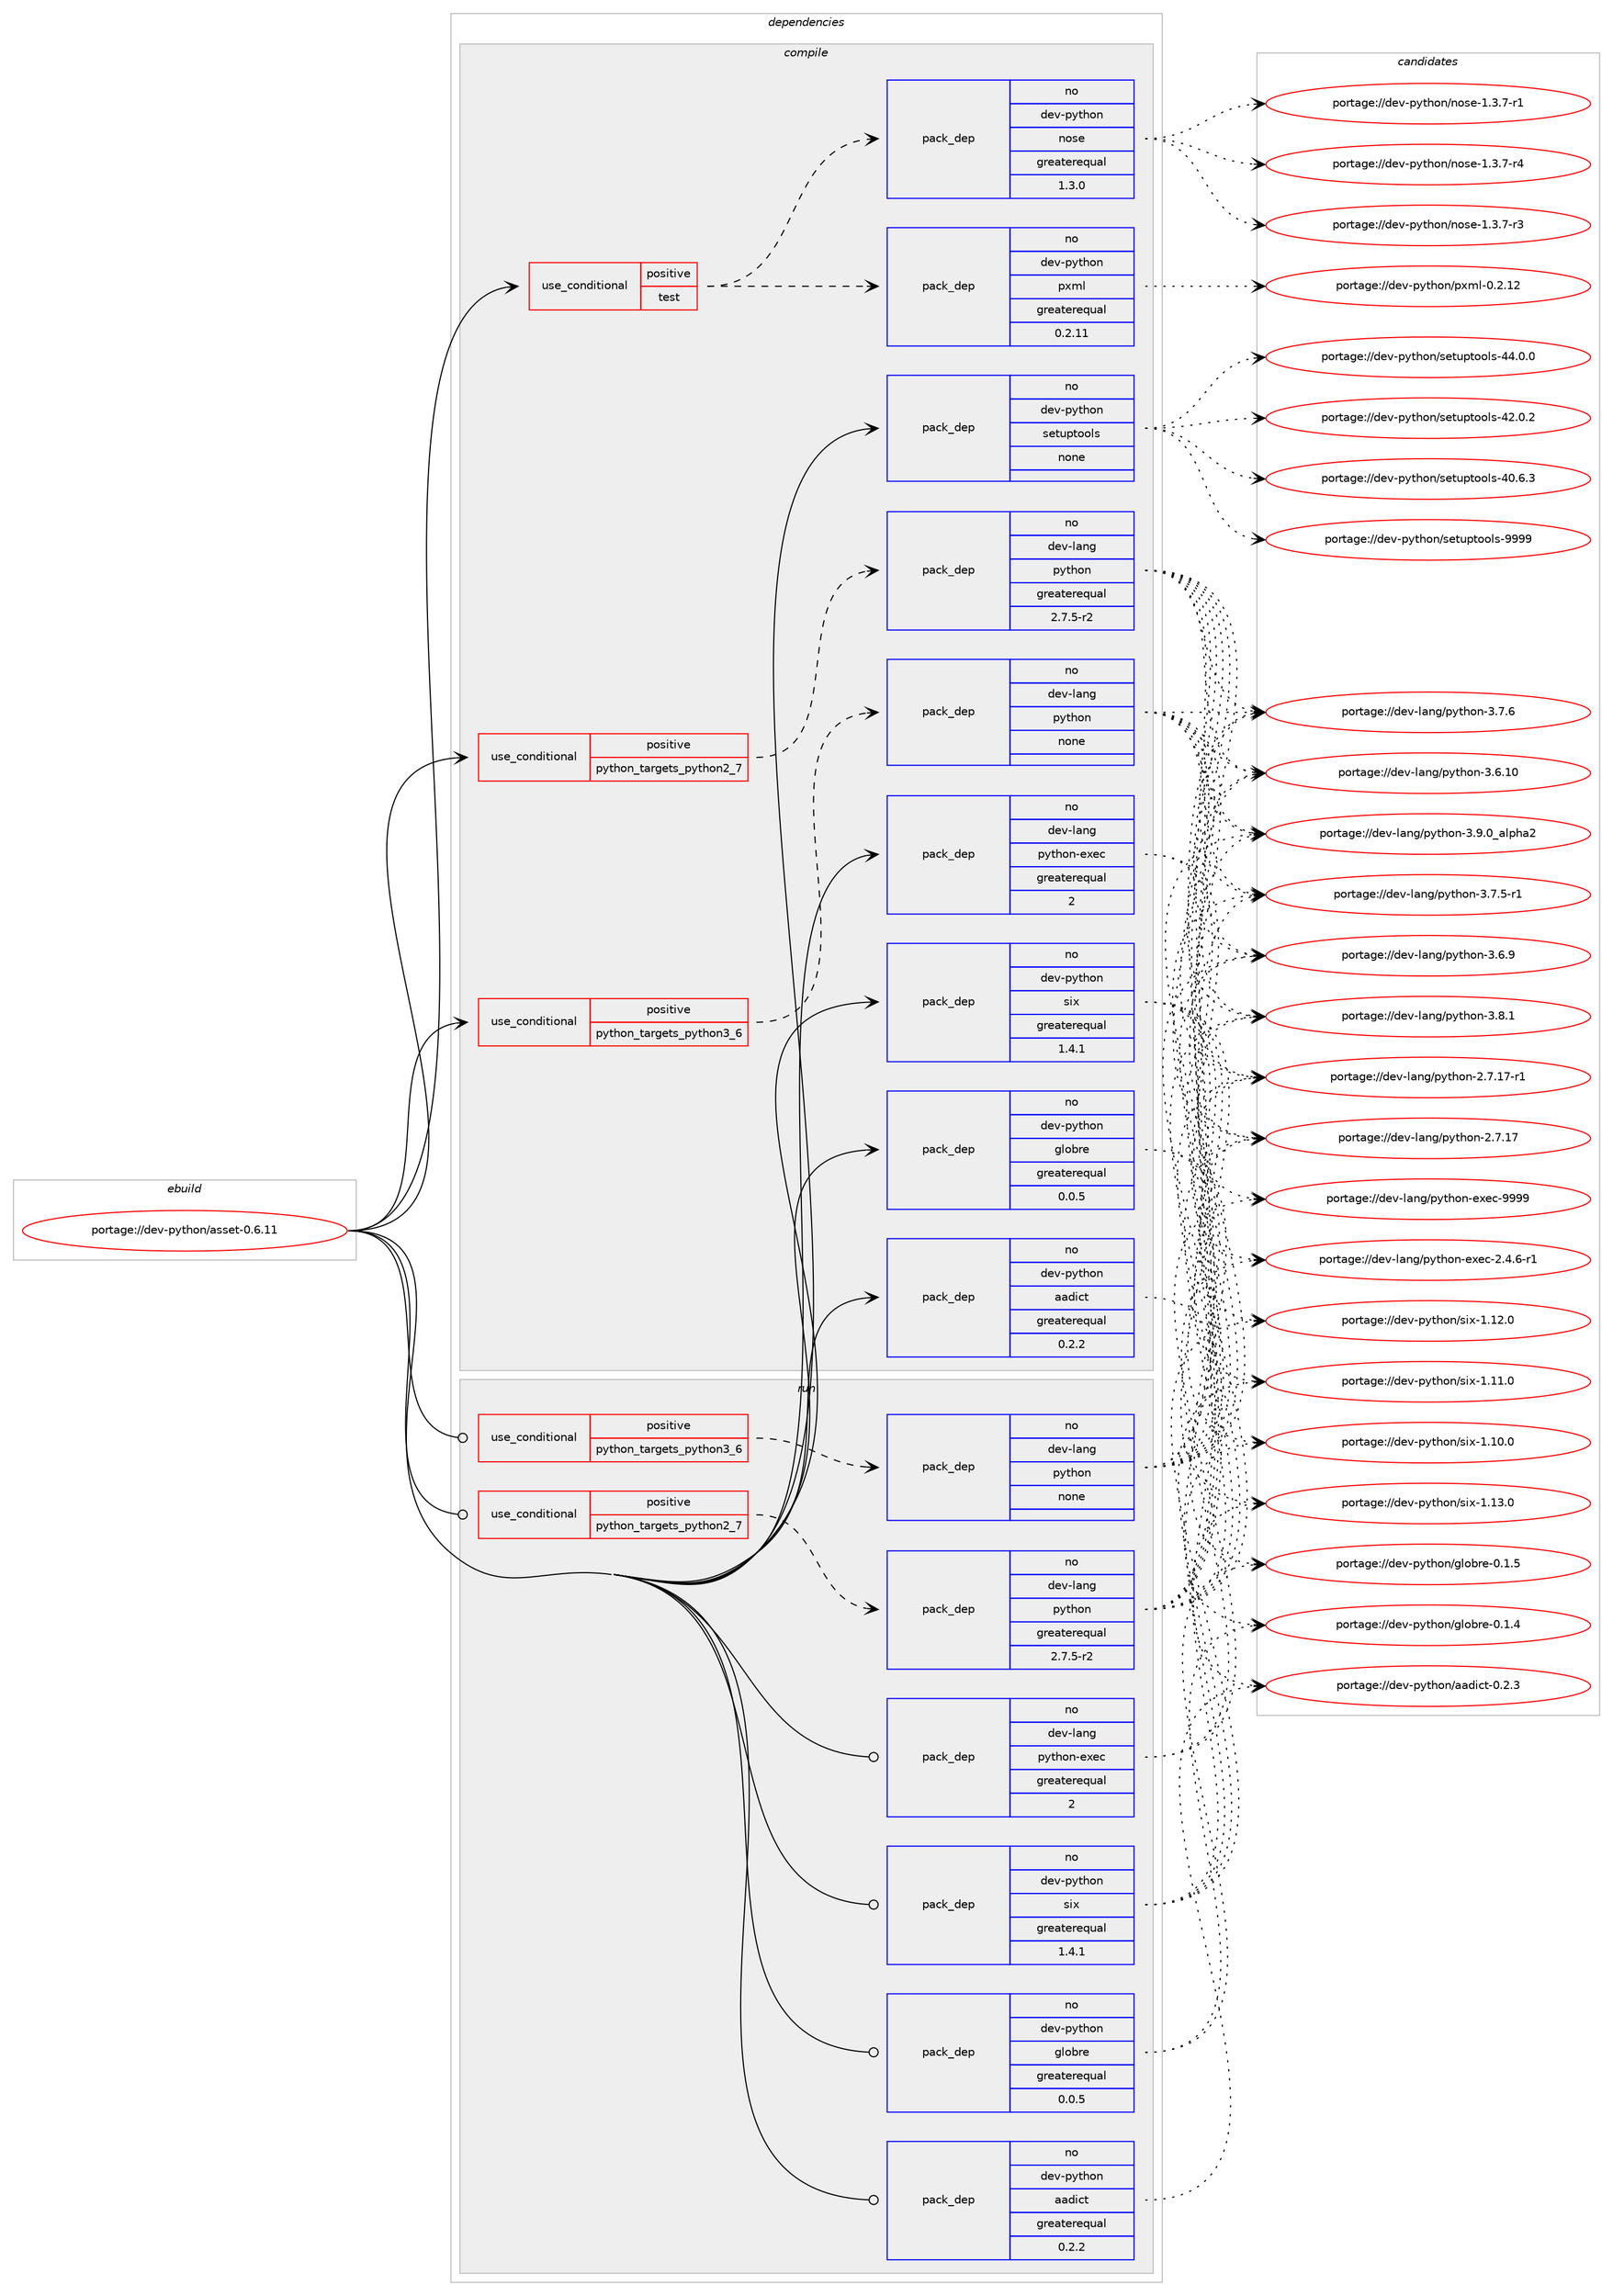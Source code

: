 digraph prolog {

# *************
# Graph options
# *************

newrank=true;
concentrate=true;
compound=true;
graph [rankdir=LR,fontname=Helvetica,fontsize=10,ranksep=1.5];#, ranksep=2.5, nodesep=0.2];
edge  [arrowhead=vee];
node  [fontname=Helvetica,fontsize=10];

# **********
# The ebuild
# **********

subgraph cluster_leftcol {
color=gray;
rank=same;
label=<<i>ebuild</i>>;
id [label="portage://dev-python/asset-0.6.11", color=red, width=4, href="../dev-python/asset-0.6.11.svg"];
}

# ****************
# The dependencies
# ****************

subgraph cluster_midcol {
color=gray;
label=<<i>dependencies</i>>;
subgraph cluster_compile {
fillcolor="#eeeeee";
style=filled;
label=<<i>compile</i>>;
subgraph cond118913 {
dependency471309 [label=<<TABLE BORDER="0" CELLBORDER="1" CELLSPACING="0" CELLPADDING="4"><TR><TD ROWSPAN="3" CELLPADDING="10">use_conditional</TD></TR><TR><TD>positive</TD></TR><TR><TD>python_targets_python2_7</TD></TR></TABLE>>, shape=none, color=red];
subgraph pack347381 {
dependency471310 [label=<<TABLE BORDER="0" CELLBORDER="1" CELLSPACING="0" CELLPADDING="4" WIDTH="220"><TR><TD ROWSPAN="6" CELLPADDING="30">pack_dep</TD></TR><TR><TD WIDTH="110">no</TD></TR><TR><TD>dev-lang</TD></TR><TR><TD>python</TD></TR><TR><TD>greaterequal</TD></TR><TR><TD>2.7.5-r2</TD></TR></TABLE>>, shape=none, color=blue];
}
dependency471309:e -> dependency471310:w [weight=20,style="dashed",arrowhead="vee"];
}
id:e -> dependency471309:w [weight=20,style="solid",arrowhead="vee"];
subgraph cond118914 {
dependency471311 [label=<<TABLE BORDER="0" CELLBORDER="1" CELLSPACING="0" CELLPADDING="4"><TR><TD ROWSPAN="3" CELLPADDING="10">use_conditional</TD></TR><TR><TD>positive</TD></TR><TR><TD>python_targets_python3_6</TD></TR></TABLE>>, shape=none, color=red];
subgraph pack347382 {
dependency471312 [label=<<TABLE BORDER="0" CELLBORDER="1" CELLSPACING="0" CELLPADDING="4" WIDTH="220"><TR><TD ROWSPAN="6" CELLPADDING="30">pack_dep</TD></TR><TR><TD WIDTH="110">no</TD></TR><TR><TD>dev-lang</TD></TR><TR><TD>python</TD></TR><TR><TD>none</TD></TR><TR><TD></TD></TR></TABLE>>, shape=none, color=blue];
}
dependency471311:e -> dependency471312:w [weight=20,style="dashed",arrowhead="vee"];
}
id:e -> dependency471311:w [weight=20,style="solid",arrowhead="vee"];
subgraph cond118915 {
dependency471313 [label=<<TABLE BORDER="0" CELLBORDER="1" CELLSPACING="0" CELLPADDING="4"><TR><TD ROWSPAN="3" CELLPADDING="10">use_conditional</TD></TR><TR><TD>positive</TD></TR><TR><TD>test</TD></TR></TABLE>>, shape=none, color=red];
subgraph pack347383 {
dependency471314 [label=<<TABLE BORDER="0" CELLBORDER="1" CELLSPACING="0" CELLPADDING="4" WIDTH="220"><TR><TD ROWSPAN="6" CELLPADDING="30">pack_dep</TD></TR><TR><TD WIDTH="110">no</TD></TR><TR><TD>dev-python</TD></TR><TR><TD>nose</TD></TR><TR><TD>greaterequal</TD></TR><TR><TD>1.3.0</TD></TR></TABLE>>, shape=none, color=blue];
}
dependency471313:e -> dependency471314:w [weight=20,style="dashed",arrowhead="vee"];
subgraph pack347384 {
dependency471315 [label=<<TABLE BORDER="0" CELLBORDER="1" CELLSPACING="0" CELLPADDING="4" WIDTH="220"><TR><TD ROWSPAN="6" CELLPADDING="30">pack_dep</TD></TR><TR><TD WIDTH="110">no</TD></TR><TR><TD>dev-python</TD></TR><TR><TD>pxml</TD></TR><TR><TD>greaterequal</TD></TR><TR><TD>0.2.11</TD></TR></TABLE>>, shape=none, color=blue];
}
dependency471313:e -> dependency471315:w [weight=20,style="dashed",arrowhead="vee"];
}
id:e -> dependency471313:w [weight=20,style="solid",arrowhead="vee"];
subgraph pack347385 {
dependency471316 [label=<<TABLE BORDER="0" CELLBORDER="1" CELLSPACING="0" CELLPADDING="4" WIDTH="220"><TR><TD ROWSPAN="6" CELLPADDING="30">pack_dep</TD></TR><TR><TD WIDTH="110">no</TD></TR><TR><TD>dev-lang</TD></TR><TR><TD>python-exec</TD></TR><TR><TD>greaterequal</TD></TR><TR><TD>2</TD></TR></TABLE>>, shape=none, color=blue];
}
id:e -> dependency471316:w [weight=20,style="solid",arrowhead="vee"];
subgraph pack347386 {
dependency471317 [label=<<TABLE BORDER="0" CELLBORDER="1" CELLSPACING="0" CELLPADDING="4" WIDTH="220"><TR><TD ROWSPAN="6" CELLPADDING="30">pack_dep</TD></TR><TR><TD WIDTH="110">no</TD></TR><TR><TD>dev-python</TD></TR><TR><TD>aadict</TD></TR><TR><TD>greaterequal</TD></TR><TR><TD>0.2.2</TD></TR></TABLE>>, shape=none, color=blue];
}
id:e -> dependency471317:w [weight=20,style="solid",arrowhead="vee"];
subgraph pack347387 {
dependency471318 [label=<<TABLE BORDER="0" CELLBORDER="1" CELLSPACING="0" CELLPADDING="4" WIDTH="220"><TR><TD ROWSPAN="6" CELLPADDING="30">pack_dep</TD></TR><TR><TD WIDTH="110">no</TD></TR><TR><TD>dev-python</TD></TR><TR><TD>globre</TD></TR><TR><TD>greaterequal</TD></TR><TR><TD>0.0.5</TD></TR></TABLE>>, shape=none, color=blue];
}
id:e -> dependency471318:w [weight=20,style="solid",arrowhead="vee"];
subgraph pack347388 {
dependency471319 [label=<<TABLE BORDER="0" CELLBORDER="1" CELLSPACING="0" CELLPADDING="4" WIDTH="220"><TR><TD ROWSPAN="6" CELLPADDING="30">pack_dep</TD></TR><TR><TD WIDTH="110">no</TD></TR><TR><TD>dev-python</TD></TR><TR><TD>setuptools</TD></TR><TR><TD>none</TD></TR><TR><TD></TD></TR></TABLE>>, shape=none, color=blue];
}
id:e -> dependency471319:w [weight=20,style="solid",arrowhead="vee"];
subgraph pack347389 {
dependency471320 [label=<<TABLE BORDER="0" CELLBORDER="1" CELLSPACING="0" CELLPADDING="4" WIDTH="220"><TR><TD ROWSPAN="6" CELLPADDING="30">pack_dep</TD></TR><TR><TD WIDTH="110">no</TD></TR><TR><TD>dev-python</TD></TR><TR><TD>six</TD></TR><TR><TD>greaterequal</TD></TR><TR><TD>1.4.1</TD></TR></TABLE>>, shape=none, color=blue];
}
id:e -> dependency471320:w [weight=20,style="solid",arrowhead="vee"];
}
subgraph cluster_compileandrun {
fillcolor="#eeeeee";
style=filled;
label=<<i>compile and run</i>>;
}
subgraph cluster_run {
fillcolor="#eeeeee";
style=filled;
label=<<i>run</i>>;
subgraph cond118916 {
dependency471321 [label=<<TABLE BORDER="0" CELLBORDER="1" CELLSPACING="0" CELLPADDING="4"><TR><TD ROWSPAN="3" CELLPADDING="10">use_conditional</TD></TR><TR><TD>positive</TD></TR><TR><TD>python_targets_python2_7</TD></TR></TABLE>>, shape=none, color=red];
subgraph pack347390 {
dependency471322 [label=<<TABLE BORDER="0" CELLBORDER="1" CELLSPACING="0" CELLPADDING="4" WIDTH="220"><TR><TD ROWSPAN="6" CELLPADDING="30">pack_dep</TD></TR><TR><TD WIDTH="110">no</TD></TR><TR><TD>dev-lang</TD></TR><TR><TD>python</TD></TR><TR><TD>greaterequal</TD></TR><TR><TD>2.7.5-r2</TD></TR></TABLE>>, shape=none, color=blue];
}
dependency471321:e -> dependency471322:w [weight=20,style="dashed",arrowhead="vee"];
}
id:e -> dependency471321:w [weight=20,style="solid",arrowhead="odot"];
subgraph cond118917 {
dependency471323 [label=<<TABLE BORDER="0" CELLBORDER="1" CELLSPACING="0" CELLPADDING="4"><TR><TD ROWSPAN="3" CELLPADDING="10">use_conditional</TD></TR><TR><TD>positive</TD></TR><TR><TD>python_targets_python3_6</TD></TR></TABLE>>, shape=none, color=red];
subgraph pack347391 {
dependency471324 [label=<<TABLE BORDER="0" CELLBORDER="1" CELLSPACING="0" CELLPADDING="4" WIDTH="220"><TR><TD ROWSPAN="6" CELLPADDING="30">pack_dep</TD></TR><TR><TD WIDTH="110">no</TD></TR><TR><TD>dev-lang</TD></TR><TR><TD>python</TD></TR><TR><TD>none</TD></TR><TR><TD></TD></TR></TABLE>>, shape=none, color=blue];
}
dependency471323:e -> dependency471324:w [weight=20,style="dashed",arrowhead="vee"];
}
id:e -> dependency471323:w [weight=20,style="solid",arrowhead="odot"];
subgraph pack347392 {
dependency471325 [label=<<TABLE BORDER="0" CELLBORDER="1" CELLSPACING="0" CELLPADDING="4" WIDTH="220"><TR><TD ROWSPAN="6" CELLPADDING="30">pack_dep</TD></TR><TR><TD WIDTH="110">no</TD></TR><TR><TD>dev-lang</TD></TR><TR><TD>python-exec</TD></TR><TR><TD>greaterequal</TD></TR><TR><TD>2</TD></TR></TABLE>>, shape=none, color=blue];
}
id:e -> dependency471325:w [weight=20,style="solid",arrowhead="odot"];
subgraph pack347393 {
dependency471326 [label=<<TABLE BORDER="0" CELLBORDER="1" CELLSPACING="0" CELLPADDING="4" WIDTH="220"><TR><TD ROWSPAN="6" CELLPADDING="30">pack_dep</TD></TR><TR><TD WIDTH="110">no</TD></TR><TR><TD>dev-python</TD></TR><TR><TD>aadict</TD></TR><TR><TD>greaterequal</TD></TR><TR><TD>0.2.2</TD></TR></TABLE>>, shape=none, color=blue];
}
id:e -> dependency471326:w [weight=20,style="solid",arrowhead="odot"];
subgraph pack347394 {
dependency471327 [label=<<TABLE BORDER="0" CELLBORDER="1" CELLSPACING="0" CELLPADDING="4" WIDTH="220"><TR><TD ROWSPAN="6" CELLPADDING="30">pack_dep</TD></TR><TR><TD WIDTH="110">no</TD></TR><TR><TD>dev-python</TD></TR><TR><TD>globre</TD></TR><TR><TD>greaterequal</TD></TR><TR><TD>0.0.5</TD></TR></TABLE>>, shape=none, color=blue];
}
id:e -> dependency471327:w [weight=20,style="solid",arrowhead="odot"];
subgraph pack347395 {
dependency471328 [label=<<TABLE BORDER="0" CELLBORDER="1" CELLSPACING="0" CELLPADDING="4" WIDTH="220"><TR><TD ROWSPAN="6" CELLPADDING="30">pack_dep</TD></TR><TR><TD WIDTH="110">no</TD></TR><TR><TD>dev-python</TD></TR><TR><TD>six</TD></TR><TR><TD>greaterequal</TD></TR><TR><TD>1.4.1</TD></TR></TABLE>>, shape=none, color=blue];
}
id:e -> dependency471328:w [weight=20,style="solid",arrowhead="odot"];
}
}

# **************
# The candidates
# **************

subgraph cluster_choices {
rank=same;
color=gray;
label=<<i>candidates</i>>;

subgraph choice347381 {
color=black;
nodesep=1;
choice10010111845108971101034711212111610411111045514657464895971081121049750 [label="portage://dev-lang/python-3.9.0_alpha2", color=red, width=4,href="../dev-lang/python-3.9.0_alpha2.svg"];
choice100101118451089711010347112121116104111110455146564649 [label="portage://dev-lang/python-3.8.1", color=red, width=4,href="../dev-lang/python-3.8.1.svg"];
choice100101118451089711010347112121116104111110455146554654 [label="portage://dev-lang/python-3.7.6", color=red, width=4,href="../dev-lang/python-3.7.6.svg"];
choice1001011184510897110103471121211161041111104551465546534511449 [label="portage://dev-lang/python-3.7.5-r1", color=red, width=4,href="../dev-lang/python-3.7.5-r1.svg"];
choice100101118451089711010347112121116104111110455146544657 [label="portage://dev-lang/python-3.6.9", color=red, width=4,href="../dev-lang/python-3.6.9.svg"];
choice10010111845108971101034711212111610411111045514654464948 [label="portage://dev-lang/python-3.6.10", color=red, width=4,href="../dev-lang/python-3.6.10.svg"];
choice100101118451089711010347112121116104111110455046554649554511449 [label="portage://dev-lang/python-2.7.17-r1", color=red, width=4,href="../dev-lang/python-2.7.17-r1.svg"];
choice10010111845108971101034711212111610411111045504655464955 [label="portage://dev-lang/python-2.7.17", color=red, width=4,href="../dev-lang/python-2.7.17.svg"];
dependency471310:e -> choice10010111845108971101034711212111610411111045514657464895971081121049750:w [style=dotted,weight="100"];
dependency471310:e -> choice100101118451089711010347112121116104111110455146564649:w [style=dotted,weight="100"];
dependency471310:e -> choice100101118451089711010347112121116104111110455146554654:w [style=dotted,weight="100"];
dependency471310:e -> choice1001011184510897110103471121211161041111104551465546534511449:w [style=dotted,weight="100"];
dependency471310:e -> choice100101118451089711010347112121116104111110455146544657:w [style=dotted,weight="100"];
dependency471310:e -> choice10010111845108971101034711212111610411111045514654464948:w [style=dotted,weight="100"];
dependency471310:e -> choice100101118451089711010347112121116104111110455046554649554511449:w [style=dotted,weight="100"];
dependency471310:e -> choice10010111845108971101034711212111610411111045504655464955:w [style=dotted,weight="100"];
}
subgraph choice347382 {
color=black;
nodesep=1;
choice10010111845108971101034711212111610411111045514657464895971081121049750 [label="portage://dev-lang/python-3.9.0_alpha2", color=red, width=4,href="../dev-lang/python-3.9.0_alpha2.svg"];
choice100101118451089711010347112121116104111110455146564649 [label="portage://dev-lang/python-3.8.1", color=red, width=4,href="../dev-lang/python-3.8.1.svg"];
choice100101118451089711010347112121116104111110455146554654 [label="portage://dev-lang/python-3.7.6", color=red, width=4,href="../dev-lang/python-3.7.6.svg"];
choice1001011184510897110103471121211161041111104551465546534511449 [label="portage://dev-lang/python-3.7.5-r1", color=red, width=4,href="../dev-lang/python-3.7.5-r1.svg"];
choice100101118451089711010347112121116104111110455146544657 [label="portage://dev-lang/python-3.6.9", color=red, width=4,href="../dev-lang/python-3.6.9.svg"];
choice10010111845108971101034711212111610411111045514654464948 [label="portage://dev-lang/python-3.6.10", color=red, width=4,href="../dev-lang/python-3.6.10.svg"];
choice100101118451089711010347112121116104111110455046554649554511449 [label="portage://dev-lang/python-2.7.17-r1", color=red, width=4,href="../dev-lang/python-2.7.17-r1.svg"];
choice10010111845108971101034711212111610411111045504655464955 [label="portage://dev-lang/python-2.7.17", color=red, width=4,href="../dev-lang/python-2.7.17.svg"];
dependency471312:e -> choice10010111845108971101034711212111610411111045514657464895971081121049750:w [style=dotted,weight="100"];
dependency471312:e -> choice100101118451089711010347112121116104111110455146564649:w [style=dotted,weight="100"];
dependency471312:e -> choice100101118451089711010347112121116104111110455146554654:w [style=dotted,weight="100"];
dependency471312:e -> choice1001011184510897110103471121211161041111104551465546534511449:w [style=dotted,weight="100"];
dependency471312:e -> choice100101118451089711010347112121116104111110455146544657:w [style=dotted,weight="100"];
dependency471312:e -> choice10010111845108971101034711212111610411111045514654464948:w [style=dotted,weight="100"];
dependency471312:e -> choice100101118451089711010347112121116104111110455046554649554511449:w [style=dotted,weight="100"];
dependency471312:e -> choice10010111845108971101034711212111610411111045504655464955:w [style=dotted,weight="100"];
}
subgraph choice347383 {
color=black;
nodesep=1;
choice10010111845112121116104111110471101111151014549465146554511452 [label="portage://dev-python/nose-1.3.7-r4", color=red, width=4,href="../dev-python/nose-1.3.7-r4.svg"];
choice10010111845112121116104111110471101111151014549465146554511451 [label="portage://dev-python/nose-1.3.7-r3", color=red, width=4,href="../dev-python/nose-1.3.7-r3.svg"];
choice10010111845112121116104111110471101111151014549465146554511449 [label="portage://dev-python/nose-1.3.7-r1", color=red, width=4,href="../dev-python/nose-1.3.7-r1.svg"];
dependency471314:e -> choice10010111845112121116104111110471101111151014549465146554511452:w [style=dotted,weight="100"];
dependency471314:e -> choice10010111845112121116104111110471101111151014549465146554511451:w [style=dotted,weight="100"];
dependency471314:e -> choice10010111845112121116104111110471101111151014549465146554511449:w [style=dotted,weight="100"];
}
subgraph choice347384 {
color=black;
nodesep=1;
choice100101118451121211161041111104711212010910845484650464950 [label="portage://dev-python/pxml-0.2.12", color=red, width=4,href="../dev-python/pxml-0.2.12.svg"];
dependency471315:e -> choice100101118451121211161041111104711212010910845484650464950:w [style=dotted,weight="100"];
}
subgraph choice347385 {
color=black;
nodesep=1;
choice10010111845108971101034711212111610411111045101120101994557575757 [label="portage://dev-lang/python-exec-9999", color=red, width=4,href="../dev-lang/python-exec-9999.svg"];
choice10010111845108971101034711212111610411111045101120101994550465246544511449 [label="portage://dev-lang/python-exec-2.4.6-r1", color=red, width=4,href="../dev-lang/python-exec-2.4.6-r1.svg"];
dependency471316:e -> choice10010111845108971101034711212111610411111045101120101994557575757:w [style=dotted,weight="100"];
dependency471316:e -> choice10010111845108971101034711212111610411111045101120101994550465246544511449:w [style=dotted,weight="100"];
}
subgraph choice347386 {
color=black;
nodesep=1;
choice1001011184511212111610411111047979710010599116454846504651 [label="portage://dev-python/aadict-0.2.3", color=red, width=4,href="../dev-python/aadict-0.2.3.svg"];
dependency471317:e -> choice1001011184511212111610411111047979710010599116454846504651:w [style=dotted,weight="100"];
}
subgraph choice347387 {
color=black;
nodesep=1;
choice100101118451121211161041111104710310811198114101454846494653 [label="portage://dev-python/globre-0.1.5", color=red, width=4,href="../dev-python/globre-0.1.5.svg"];
choice100101118451121211161041111104710310811198114101454846494652 [label="portage://dev-python/globre-0.1.4", color=red, width=4,href="../dev-python/globre-0.1.4.svg"];
dependency471318:e -> choice100101118451121211161041111104710310811198114101454846494653:w [style=dotted,weight="100"];
dependency471318:e -> choice100101118451121211161041111104710310811198114101454846494652:w [style=dotted,weight="100"];
}
subgraph choice347388 {
color=black;
nodesep=1;
choice10010111845112121116104111110471151011161171121161111111081154557575757 [label="portage://dev-python/setuptools-9999", color=red, width=4,href="../dev-python/setuptools-9999.svg"];
choice100101118451121211161041111104711510111611711211611111110811545525246484648 [label="portage://dev-python/setuptools-44.0.0", color=red, width=4,href="../dev-python/setuptools-44.0.0.svg"];
choice100101118451121211161041111104711510111611711211611111110811545525046484650 [label="portage://dev-python/setuptools-42.0.2", color=red, width=4,href="../dev-python/setuptools-42.0.2.svg"];
choice100101118451121211161041111104711510111611711211611111110811545524846544651 [label="portage://dev-python/setuptools-40.6.3", color=red, width=4,href="../dev-python/setuptools-40.6.3.svg"];
dependency471319:e -> choice10010111845112121116104111110471151011161171121161111111081154557575757:w [style=dotted,weight="100"];
dependency471319:e -> choice100101118451121211161041111104711510111611711211611111110811545525246484648:w [style=dotted,weight="100"];
dependency471319:e -> choice100101118451121211161041111104711510111611711211611111110811545525046484650:w [style=dotted,weight="100"];
dependency471319:e -> choice100101118451121211161041111104711510111611711211611111110811545524846544651:w [style=dotted,weight="100"];
}
subgraph choice347389 {
color=black;
nodesep=1;
choice100101118451121211161041111104711510512045494649514648 [label="portage://dev-python/six-1.13.0", color=red, width=4,href="../dev-python/six-1.13.0.svg"];
choice100101118451121211161041111104711510512045494649504648 [label="portage://dev-python/six-1.12.0", color=red, width=4,href="../dev-python/six-1.12.0.svg"];
choice100101118451121211161041111104711510512045494649494648 [label="portage://dev-python/six-1.11.0", color=red, width=4,href="../dev-python/six-1.11.0.svg"];
choice100101118451121211161041111104711510512045494649484648 [label="portage://dev-python/six-1.10.0", color=red, width=4,href="../dev-python/six-1.10.0.svg"];
dependency471320:e -> choice100101118451121211161041111104711510512045494649514648:w [style=dotted,weight="100"];
dependency471320:e -> choice100101118451121211161041111104711510512045494649504648:w [style=dotted,weight="100"];
dependency471320:e -> choice100101118451121211161041111104711510512045494649494648:w [style=dotted,weight="100"];
dependency471320:e -> choice100101118451121211161041111104711510512045494649484648:w [style=dotted,weight="100"];
}
subgraph choice347390 {
color=black;
nodesep=1;
choice10010111845108971101034711212111610411111045514657464895971081121049750 [label="portage://dev-lang/python-3.9.0_alpha2", color=red, width=4,href="../dev-lang/python-3.9.0_alpha2.svg"];
choice100101118451089711010347112121116104111110455146564649 [label="portage://dev-lang/python-3.8.1", color=red, width=4,href="../dev-lang/python-3.8.1.svg"];
choice100101118451089711010347112121116104111110455146554654 [label="portage://dev-lang/python-3.7.6", color=red, width=4,href="../dev-lang/python-3.7.6.svg"];
choice1001011184510897110103471121211161041111104551465546534511449 [label="portage://dev-lang/python-3.7.5-r1", color=red, width=4,href="../dev-lang/python-3.7.5-r1.svg"];
choice100101118451089711010347112121116104111110455146544657 [label="portage://dev-lang/python-3.6.9", color=red, width=4,href="../dev-lang/python-3.6.9.svg"];
choice10010111845108971101034711212111610411111045514654464948 [label="portage://dev-lang/python-3.6.10", color=red, width=4,href="../dev-lang/python-3.6.10.svg"];
choice100101118451089711010347112121116104111110455046554649554511449 [label="portage://dev-lang/python-2.7.17-r1", color=red, width=4,href="../dev-lang/python-2.7.17-r1.svg"];
choice10010111845108971101034711212111610411111045504655464955 [label="portage://dev-lang/python-2.7.17", color=red, width=4,href="../dev-lang/python-2.7.17.svg"];
dependency471322:e -> choice10010111845108971101034711212111610411111045514657464895971081121049750:w [style=dotted,weight="100"];
dependency471322:e -> choice100101118451089711010347112121116104111110455146564649:w [style=dotted,weight="100"];
dependency471322:e -> choice100101118451089711010347112121116104111110455146554654:w [style=dotted,weight="100"];
dependency471322:e -> choice1001011184510897110103471121211161041111104551465546534511449:w [style=dotted,weight="100"];
dependency471322:e -> choice100101118451089711010347112121116104111110455146544657:w [style=dotted,weight="100"];
dependency471322:e -> choice10010111845108971101034711212111610411111045514654464948:w [style=dotted,weight="100"];
dependency471322:e -> choice100101118451089711010347112121116104111110455046554649554511449:w [style=dotted,weight="100"];
dependency471322:e -> choice10010111845108971101034711212111610411111045504655464955:w [style=dotted,weight="100"];
}
subgraph choice347391 {
color=black;
nodesep=1;
choice10010111845108971101034711212111610411111045514657464895971081121049750 [label="portage://dev-lang/python-3.9.0_alpha2", color=red, width=4,href="../dev-lang/python-3.9.0_alpha2.svg"];
choice100101118451089711010347112121116104111110455146564649 [label="portage://dev-lang/python-3.8.1", color=red, width=4,href="../dev-lang/python-3.8.1.svg"];
choice100101118451089711010347112121116104111110455146554654 [label="portage://dev-lang/python-3.7.6", color=red, width=4,href="../dev-lang/python-3.7.6.svg"];
choice1001011184510897110103471121211161041111104551465546534511449 [label="portage://dev-lang/python-3.7.5-r1", color=red, width=4,href="../dev-lang/python-3.7.5-r1.svg"];
choice100101118451089711010347112121116104111110455146544657 [label="portage://dev-lang/python-3.6.9", color=red, width=4,href="../dev-lang/python-3.6.9.svg"];
choice10010111845108971101034711212111610411111045514654464948 [label="portage://dev-lang/python-3.6.10", color=red, width=4,href="../dev-lang/python-3.6.10.svg"];
choice100101118451089711010347112121116104111110455046554649554511449 [label="portage://dev-lang/python-2.7.17-r1", color=red, width=4,href="../dev-lang/python-2.7.17-r1.svg"];
choice10010111845108971101034711212111610411111045504655464955 [label="portage://dev-lang/python-2.7.17", color=red, width=4,href="../dev-lang/python-2.7.17.svg"];
dependency471324:e -> choice10010111845108971101034711212111610411111045514657464895971081121049750:w [style=dotted,weight="100"];
dependency471324:e -> choice100101118451089711010347112121116104111110455146564649:w [style=dotted,weight="100"];
dependency471324:e -> choice100101118451089711010347112121116104111110455146554654:w [style=dotted,weight="100"];
dependency471324:e -> choice1001011184510897110103471121211161041111104551465546534511449:w [style=dotted,weight="100"];
dependency471324:e -> choice100101118451089711010347112121116104111110455146544657:w [style=dotted,weight="100"];
dependency471324:e -> choice10010111845108971101034711212111610411111045514654464948:w [style=dotted,weight="100"];
dependency471324:e -> choice100101118451089711010347112121116104111110455046554649554511449:w [style=dotted,weight="100"];
dependency471324:e -> choice10010111845108971101034711212111610411111045504655464955:w [style=dotted,weight="100"];
}
subgraph choice347392 {
color=black;
nodesep=1;
choice10010111845108971101034711212111610411111045101120101994557575757 [label="portage://dev-lang/python-exec-9999", color=red, width=4,href="../dev-lang/python-exec-9999.svg"];
choice10010111845108971101034711212111610411111045101120101994550465246544511449 [label="portage://dev-lang/python-exec-2.4.6-r1", color=red, width=4,href="../dev-lang/python-exec-2.4.6-r1.svg"];
dependency471325:e -> choice10010111845108971101034711212111610411111045101120101994557575757:w [style=dotted,weight="100"];
dependency471325:e -> choice10010111845108971101034711212111610411111045101120101994550465246544511449:w [style=dotted,weight="100"];
}
subgraph choice347393 {
color=black;
nodesep=1;
choice1001011184511212111610411111047979710010599116454846504651 [label="portage://dev-python/aadict-0.2.3", color=red, width=4,href="../dev-python/aadict-0.2.3.svg"];
dependency471326:e -> choice1001011184511212111610411111047979710010599116454846504651:w [style=dotted,weight="100"];
}
subgraph choice347394 {
color=black;
nodesep=1;
choice100101118451121211161041111104710310811198114101454846494653 [label="portage://dev-python/globre-0.1.5", color=red, width=4,href="../dev-python/globre-0.1.5.svg"];
choice100101118451121211161041111104710310811198114101454846494652 [label="portage://dev-python/globre-0.1.4", color=red, width=4,href="../dev-python/globre-0.1.4.svg"];
dependency471327:e -> choice100101118451121211161041111104710310811198114101454846494653:w [style=dotted,weight="100"];
dependency471327:e -> choice100101118451121211161041111104710310811198114101454846494652:w [style=dotted,weight="100"];
}
subgraph choice347395 {
color=black;
nodesep=1;
choice100101118451121211161041111104711510512045494649514648 [label="portage://dev-python/six-1.13.0", color=red, width=4,href="../dev-python/six-1.13.0.svg"];
choice100101118451121211161041111104711510512045494649504648 [label="portage://dev-python/six-1.12.0", color=red, width=4,href="../dev-python/six-1.12.0.svg"];
choice100101118451121211161041111104711510512045494649494648 [label="portage://dev-python/six-1.11.0", color=red, width=4,href="../dev-python/six-1.11.0.svg"];
choice100101118451121211161041111104711510512045494649484648 [label="portage://dev-python/six-1.10.0", color=red, width=4,href="../dev-python/six-1.10.0.svg"];
dependency471328:e -> choice100101118451121211161041111104711510512045494649514648:w [style=dotted,weight="100"];
dependency471328:e -> choice100101118451121211161041111104711510512045494649504648:w [style=dotted,weight="100"];
dependency471328:e -> choice100101118451121211161041111104711510512045494649494648:w [style=dotted,weight="100"];
dependency471328:e -> choice100101118451121211161041111104711510512045494649484648:w [style=dotted,weight="100"];
}
}

}
